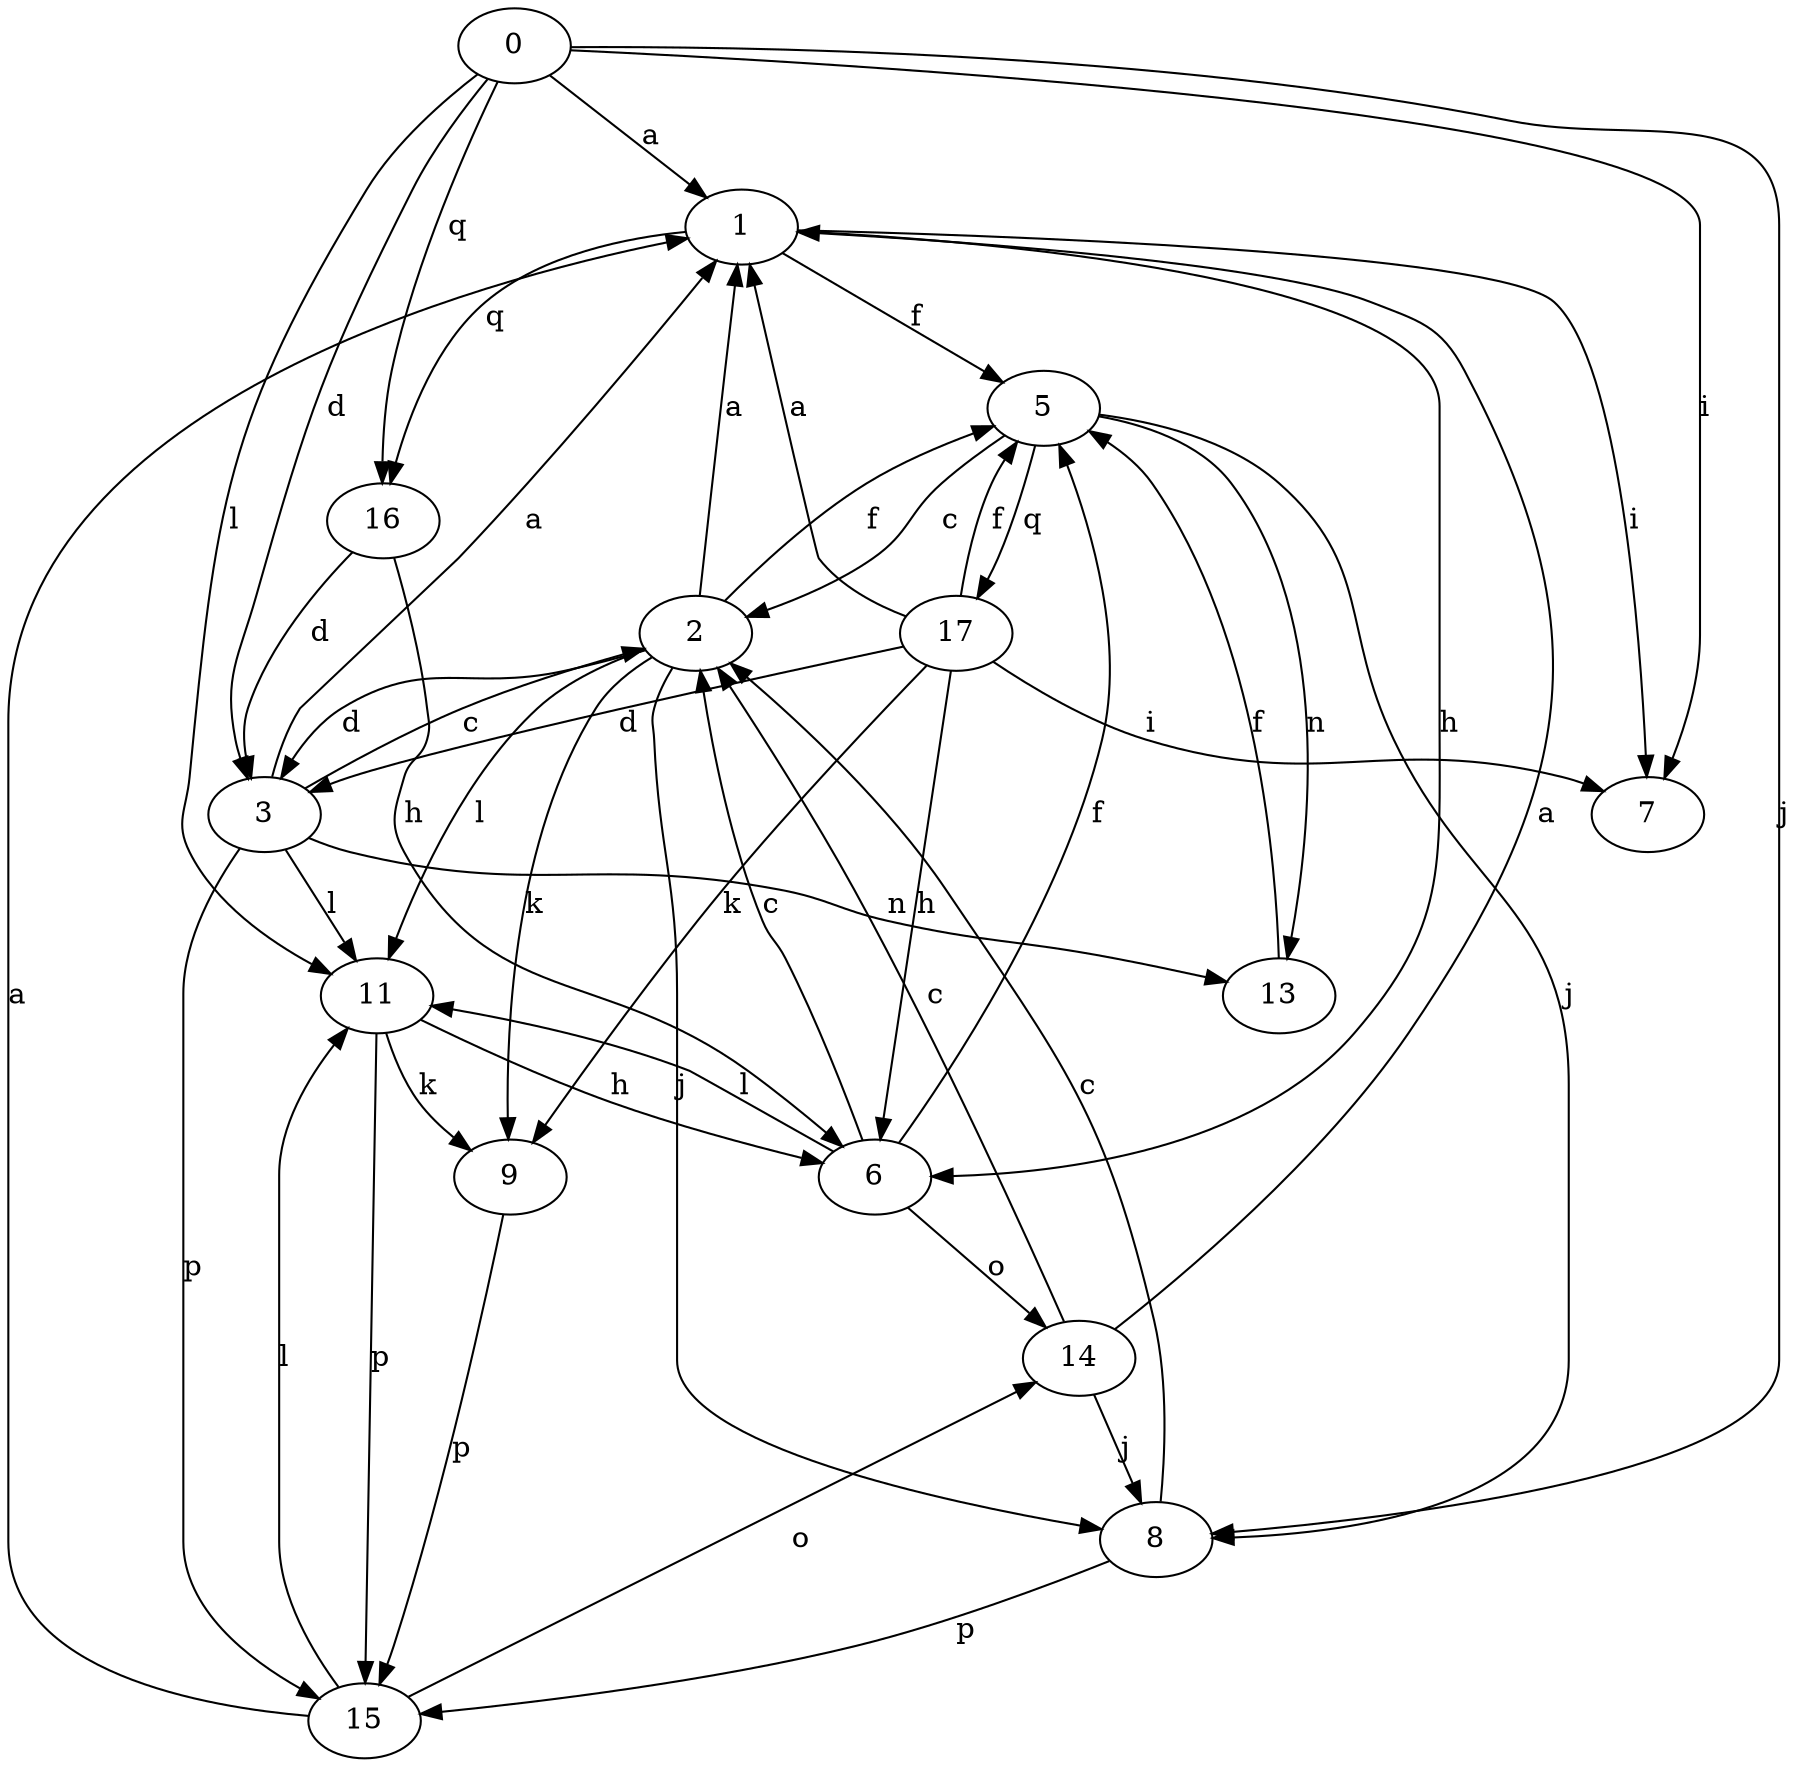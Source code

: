 strict digraph  {
0;
1;
2;
3;
5;
6;
7;
8;
9;
11;
13;
14;
15;
16;
17;
0 -> 1  [label=a];
0 -> 3  [label=d];
0 -> 7  [label=i];
0 -> 8  [label=j];
0 -> 11  [label=l];
0 -> 16  [label=q];
1 -> 5  [label=f];
1 -> 6  [label=h];
1 -> 7  [label=i];
1 -> 16  [label=q];
2 -> 1  [label=a];
2 -> 3  [label=d];
2 -> 5  [label=f];
2 -> 8  [label=j];
2 -> 9  [label=k];
2 -> 11  [label=l];
3 -> 1  [label=a];
3 -> 2  [label=c];
3 -> 11  [label=l];
3 -> 13  [label=n];
3 -> 15  [label=p];
5 -> 2  [label=c];
5 -> 8  [label=j];
5 -> 13  [label=n];
5 -> 17  [label=q];
6 -> 2  [label=c];
6 -> 5  [label=f];
6 -> 11  [label=l];
6 -> 14  [label=o];
8 -> 2  [label=c];
8 -> 15  [label=p];
9 -> 15  [label=p];
11 -> 6  [label=h];
11 -> 9  [label=k];
11 -> 15  [label=p];
13 -> 5  [label=f];
14 -> 1  [label=a];
14 -> 2  [label=c];
14 -> 8  [label=j];
15 -> 1  [label=a];
15 -> 11  [label=l];
15 -> 14  [label=o];
16 -> 3  [label=d];
16 -> 6  [label=h];
17 -> 1  [label=a];
17 -> 3  [label=d];
17 -> 5  [label=f];
17 -> 6  [label=h];
17 -> 7  [label=i];
17 -> 9  [label=k];
}

